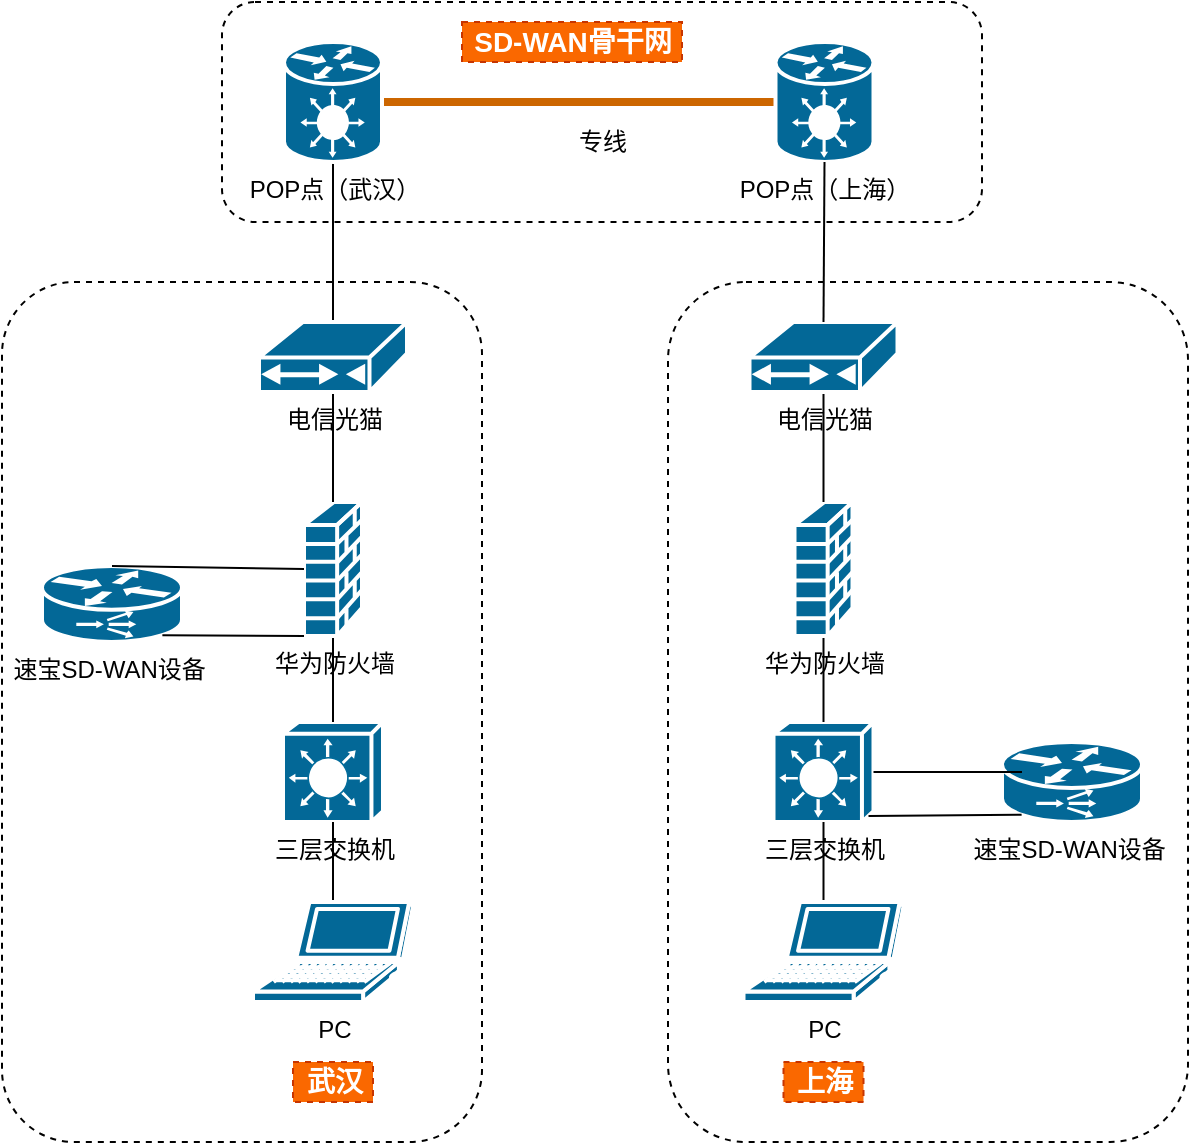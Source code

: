 <mxfile version="14.4.3" type="github">
  <diagram id="3BFR3GqZxXMxbAWBfeUj" name="Page-1">
    <mxGraphModel dx="1038" dy="580" grid="0" gridSize="10" guides="1" tooltips="1" connect="1" arrows="1" fold="1" page="1" pageScale="1" pageWidth="827" pageHeight="1169" math="0" shadow="0">
      <root>
        <mxCell id="0" />
        <mxCell id="1" parent="0" />
        <mxCell id="pgLIFL3BZB2Xo_3dE_xm-11" value="" style="rounded=1;whiteSpace=wrap;html=1;dashed=1;" parent="1" vertex="1">
          <mxGeometry x="190" y="140" width="380" height="110" as="geometry" />
        </mxCell>
        <mxCell id="EAKdSy7ptGbpC2-vD8Ey-16" value="" style="rounded=1;whiteSpace=wrap;html=1;dashed=1;" parent="1" vertex="1">
          <mxGeometry x="80" y="280" width="240" height="430" as="geometry" />
        </mxCell>
        <mxCell id="EAKdSy7ptGbpC2-vD8Ey-4" value="三层交换机" style="shape=mxgraph.cisco.switches.layer_3_switch;html=1;pointerEvents=1;dashed=0;fillColor=#036897;strokeColor=#ffffff;strokeWidth=2;verticalLabelPosition=bottom;verticalAlign=top;align=center;outlineConnect=0;" parent="1" vertex="1">
          <mxGeometry x="220.5" y="500" width="50" height="50" as="geometry" />
        </mxCell>
        <mxCell id="EAKdSy7ptGbpC2-vD8Ey-7" style="rounded=1;orthogonalLoop=1;jettySize=auto;html=1;exitX=0.5;exitY=1;exitDx=0;exitDy=0;exitPerimeter=0;entryX=0.5;entryY=0;entryDx=0;entryDy=0;entryPerimeter=0;endArrow=none;endFill=0;startArrow=none;startFill=0;" parent="1" source="EAKdSy7ptGbpC2-vD8Ey-5" target="EAKdSy7ptGbpC2-vD8Ey-4" edge="1">
          <mxGeometry relative="1" as="geometry" />
        </mxCell>
        <mxCell id="EAKdSy7ptGbpC2-vD8Ey-5" value="华为防火墙" style="shape=mxgraph.cisco.security.firewall;html=1;pointerEvents=1;dashed=0;fillColor=#036897;strokeColor=#ffffff;strokeWidth=2;verticalLabelPosition=bottom;verticalAlign=top;align=center;outlineConnect=0;" parent="1" vertex="1">
          <mxGeometry x="231" y="390" width="29" height="67" as="geometry" />
        </mxCell>
        <mxCell id="EAKdSy7ptGbpC2-vD8Ey-11" style="edgeStyle=none;rounded=1;orthogonalLoop=1;jettySize=auto;html=1;exitX=0.5;exitY=0;exitDx=0;exitDy=0;exitPerimeter=0;entryX=0.5;entryY=1;entryDx=0;entryDy=0;entryPerimeter=0;startArrow=none;startFill=0;endArrow=none;endFill=0;" parent="1" source="EAKdSy7ptGbpC2-vD8Ey-5" target="EAKdSy7ptGbpC2-vD8Ey-10" edge="1">
          <mxGeometry relative="1" as="geometry" />
        </mxCell>
        <mxCell id="EAKdSy7ptGbpC2-vD8Ey-8" value="速宝SD-WAN设备&amp;nbsp;" style="shape=mxgraph.cisco.routers.content_service_router;html=1;pointerEvents=1;dashed=0;fillColor=#036897;strokeColor=#ffffff;strokeWidth=2;verticalLabelPosition=bottom;verticalAlign=top;align=center;outlineConnect=0;" parent="1" vertex="1">
          <mxGeometry x="100" y="422" width="70" height="38" as="geometry" />
        </mxCell>
        <mxCell id="EAKdSy7ptGbpC2-vD8Ey-9" style="rounded=1;orthogonalLoop=1;jettySize=auto;html=1;exitX=0;exitY=0.5;exitDx=0;exitDy=0;exitPerimeter=0;endArrow=none;endFill=0;startArrow=none;startFill=0;entryX=0.5;entryY=0;entryDx=0;entryDy=0;entryPerimeter=0;" parent="1" source="EAKdSy7ptGbpC2-vD8Ey-5" target="EAKdSy7ptGbpC2-vD8Ey-8" edge="1">
          <mxGeometry relative="1" as="geometry">
            <mxPoint x="255.5" y="467" as="sourcePoint" />
            <mxPoint x="255.5" y="520" as="targetPoint" />
          </mxGeometry>
        </mxCell>
        <mxCell id="EAKdSy7ptGbpC2-vD8Ey-15" style="edgeStyle=none;rounded=1;orthogonalLoop=1;jettySize=auto;html=1;exitX=0.5;exitY=0;exitDx=0;exitDy=0;exitPerimeter=0;entryX=0.5;entryY=1;entryDx=0;entryDy=0;entryPerimeter=0;startArrow=none;startFill=0;endArrow=none;endFill=0;" parent="1" source="EAKdSy7ptGbpC2-vD8Ey-10" target="EAKdSy7ptGbpC2-vD8Ey-14" edge="1">
          <mxGeometry relative="1" as="geometry" />
        </mxCell>
        <mxCell id="EAKdSy7ptGbpC2-vD8Ey-10" value="电信光猫" style="shape=mxgraph.cisco.modems_and_phones.cable_modem;html=1;pointerEvents=1;dashed=0;fillColor=#036897;strokeColor=#ffffff;strokeWidth=2;verticalLabelPosition=bottom;verticalAlign=top;align=center;outlineConnect=0;" parent="1" vertex="1">
          <mxGeometry x="208.5" y="300" width="74" height="35" as="geometry" />
        </mxCell>
        <mxCell id="EAKdSy7ptGbpC2-vD8Ey-13" style="edgeStyle=none;rounded=1;orthogonalLoop=1;jettySize=auto;html=1;entryX=0.5;entryY=1;entryDx=0;entryDy=0;entryPerimeter=0;startArrow=none;startFill=0;endArrow=none;endFill=0;" parent="1" source="EAKdSy7ptGbpC2-vD8Ey-12" target="EAKdSy7ptGbpC2-vD8Ey-4" edge="1">
          <mxGeometry relative="1" as="geometry" />
        </mxCell>
        <mxCell id="EAKdSy7ptGbpC2-vD8Ey-12" value="PC" style="shape=mxgraph.cisco.computers_and_peripherals.laptop;html=1;pointerEvents=1;dashed=0;fillColor=#036897;strokeColor=#ffffff;strokeWidth=2;verticalLabelPosition=bottom;verticalAlign=top;align=center;outlineConnect=0;" parent="1" vertex="1">
          <mxGeometry x="205.5" y="590" width="80" height="50" as="geometry" />
        </mxCell>
        <mxCell id="pgLIFL3BZB2Xo_3dE_xm-2" style="edgeStyle=none;orthogonalLoop=1;jettySize=auto;html=1;entryX=0;entryY=0.5;entryDx=0;entryDy=0;entryPerimeter=0;startArrow=none;startFill=0;endArrow=none;endFill=0;rounded=1;strokeColor=#CC6600;strokeWidth=4;" parent="1" source="EAKdSy7ptGbpC2-vD8Ey-14" target="pgLIFL3BZB2Xo_3dE_xm-1" edge="1">
          <mxGeometry relative="1" as="geometry" />
        </mxCell>
        <mxCell id="EAKdSy7ptGbpC2-vD8Ey-14" value="POP点（武汉）" style="shape=mxgraph.cisco.hubs_and_gateways.generic_gateway;html=1;pointerEvents=1;dashed=0;fillColor=#036897;strokeColor=#ffffff;strokeWidth=2;verticalLabelPosition=bottom;verticalAlign=top;align=center;outlineConnect=0;" parent="1" vertex="1">
          <mxGeometry x="221" y="160" width="49" height="60" as="geometry" />
        </mxCell>
        <mxCell id="EAKdSy7ptGbpC2-vD8Ey-17" style="edgeStyle=none;rounded=1;orthogonalLoop=1;jettySize=auto;html=1;exitX=0.5;exitY=0;exitDx=0;exitDy=0;startArrow=none;startFill=0;endArrow=none;endFill=0;" parent="1" source="EAKdSy7ptGbpC2-vD8Ey-16" target="EAKdSy7ptGbpC2-vD8Ey-16" edge="1">
          <mxGeometry relative="1" as="geometry" />
        </mxCell>
        <mxCell id="pgLIFL3BZB2Xo_3dE_xm-1" value="POP点（上海）" style="shape=mxgraph.cisco.hubs_and_gateways.generic_gateway;html=1;pointerEvents=1;dashed=0;fillColor=#036897;strokeColor=#ffffff;strokeWidth=2;verticalLabelPosition=bottom;verticalAlign=top;align=center;outlineConnect=0;" parent="1" vertex="1">
          <mxGeometry x="466.75" y="160" width="49" height="60" as="geometry" />
        </mxCell>
        <mxCell id="pgLIFL3BZB2Xo_3dE_xm-4" value="专线" style="text;html=1;align=center;verticalAlign=middle;resizable=0;points=[];autosize=1;" parent="1" vertex="1">
          <mxGeometry x="360" y="200" width="40" height="20" as="geometry" />
        </mxCell>
        <mxCell id="pgLIFL3BZB2Xo_3dE_xm-6" value="&lt;span style=&quot;font-size: 14px&quot;&gt;武汉&lt;/span&gt;" style="text;html=1;resizable=0;autosize=1;align=center;verticalAlign=middle;points=[];fillColor=#fa6800;strokeColor=#C73500;rounded=0;dashed=1;fontColor=#ffffff;fontStyle=1" parent="1" vertex="1">
          <mxGeometry x="225.5" y="670" width="40" height="20" as="geometry" />
        </mxCell>
        <mxCell id="pgLIFL3BZB2Xo_3dE_xm-12" value="&lt;font style=&quot;font-size: 14px&quot;&gt;SD-WAN骨干网&lt;/font&gt;" style="text;html=1;resizable=0;autosize=1;align=center;verticalAlign=middle;points=[];fillColor=#fa6800;strokeColor=#C73500;rounded=0;dashed=1;fontColor=#ffffff;fontStyle=1" parent="1" vertex="1">
          <mxGeometry x="310" y="150" width="110" height="20" as="geometry" />
        </mxCell>
        <mxCell id="CFlZzpwRj5Hc7I2CVyy_-1" style="rounded=1;orthogonalLoop=1;jettySize=auto;html=1;exitX=0;exitY=1;exitDx=0;exitDy=0;exitPerimeter=0;endArrow=none;endFill=0;startArrow=none;startFill=0;entryX=0.86;entryY=0.91;entryDx=0;entryDy=0;entryPerimeter=0;" parent="1" source="EAKdSy7ptGbpC2-vD8Ey-5" target="EAKdSy7ptGbpC2-vD8Ey-8" edge="1">
          <mxGeometry relative="1" as="geometry">
            <mxPoint x="220.5" y="466.95" as="sourcePoint" />
            <mxPoint x="125" y="423.042" as="targetPoint" />
          </mxGeometry>
        </mxCell>
        <mxCell id="CFlZzpwRj5Hc7I2CVyy_-12" value="" style="rounded=1;whiteSpace=wrap;html=1;dashed=1;" parent="1" vertex="1">
          <mxGeometry x="413" y="280" width="260" height="430" as="geometry" />
        </mxCell>
        <mxCell id="CFlZzpwRj5Hc7I2CVyy_-13" value="三层交换机" style="shape=mxgraph.cisco.switches.layer_3_switch;html=1;pointerEvents=1;dashed=0;fillColor=#036897;strokeColor=#ffffff;strokeWidth=2;verticalLabelPosition=bottom;verticalAlign=top;align=center;outlineConnect=0;" parent="1" vertex="1">
          <mxGeometry x="465.75" y="500" width="50" height="50" as="geometry" />
        </mxCell>
        <mxCell id="CFlZzpwRj5Hc7I2CVyy_-14" style="rounded=1;orthogonalLoop=1;jettySize=auto;html=1;exitX=0.5;exitY=1;exitDx=0;exitDy=0;exitPerimeter=0;entryX=0.5;entryY=0;entryDx=0;entryDy=0;entryPerimeter=0;endArrow=none;endFill=0;startArrow=none;startFill=0;" parent="1" source="CFlZzpwRj5Hc7I2CVyy_-15" target="CFlZzpwRj5Hc7I2CVyy_-13" edge="1">
          <mxGeometry relative="1" as="geometry" />
        </mxCell>
        <mxCell id="CFlZzpwRj5Hc7I2CVyy_-15" value="华为防火墙" style="shape=mxgraph.cisco.security.firewall;html=1;pointerEvents=1;dashed=0;fillColor=#036897;strokeColor=#ffffff;strokeWidth=2;verticalLabelPosition=bottom;verticalAlign=top;align=center;outlineConnect=0;" parent="1" vertex="1">
          <mxGeometry x="476.25" y="390" width="29" height="67" as="geometry" />
        </mxCell>
        <mxCell id="CFlZzpwRj5Hc7I2CVyy_-16" style="edgeStyle=none;rounded=1;orthogonalLoop=1;jettySize=auto;html=1;exitX=0.5;exitY=0;exitDx=0;exitDy=0;exitPerimeter=0;entryX=0.5;entryY=1;entryDx=0;entryDy=0;entryPerimeter=0;startArrow=none;startFill=0;endArrow=none;endFill=0;" parent="1" source="CFlZzpwRj5Hc7I2CVyy_-15" target="CFlZzpwRj5Hc7I2CVyy_-19" edge="1">
          <mxGeometry relative="1" as="geometry" />
        </mxCell>
        <mxCell id="CFlZzpwRj5Hc7I2CVyy_-17" value="速宝SD-WAN设备&amp;nbsp;" style="shape=mxgraph.cisco.routers.content_service_router;html=1;pointerEvents=1;dashed=0;fillColor=#036897;strokeColor=#ffffff;strokeWidth=2;verticalLabelPosition=bottom;verticalAlign=top;align=center;outlineConnect=0;" parent="1" vertex="1">
          <mxGeometry x="580" y="510" width="70" height="40" as="geometry" />
        </mxCell>
        <mxCell id="CFlZzpwRj5Hc7I2CVyy_-18" style="rounded=1;orthogonalLoop=1;jettySize=auto;html=1;endArrow=none;endFill=0;startArrow=none;startFill=0;exitX=1;exitY=0.5;exitDx=0;exitDy=0;exitPerimeter=0;" parent="1" source="CFlZzpwRj5Hc7I2CVyy_-13" edge="1">
          <mxGeometry relative="1" as="geometry">
            <mxPoint x="530" y="520" as="sourcePoint" />
            <mxPoint x="590" y="525" as="targetPoint" />
          </mxGeometry>
        </mxCell>
        <mxCell id="CFlZzpwRj5Hc7I2CVyy_-19" value="电信光猫" style="shape=mxgraph.cisco.modems_and_phones.cable_modem;html=1;pointerEvents=1;dashed=0;fillColor=#036897;strokeColor=#ffffff;strokeWidth=2;verticalLabelPosition=bottom;verticalAlign=top;align=center;outlineConnect=0;" parent="1" vertex="1">
          <mxGeometry x="453.75" y="300" width="74" height="35" as="geometry" />
        </mxCell>
        <mxCell id="CFlZzpwRj5Hc7I2CVyy_-20" style="edgeStyle=none;rounded=1;orthogonalLoop=1;jettySize=auto;html=1;entryX=0.5;entryY=1;entryDx=0;entryDy=0;entryPerimeter=0;startArrow=none;startFill=0;endArrow=none;endFill=0;" parent="1" source="CFlZzpwRj5Hc7I2CVyy_-21" target="CFlZzpwRj5Hc7I2CVyy_-13" edge="1">
          <mxGeometry relative="1" as="geometry" />
        </mxCell>
        <mxCell id="CFlZzpwRj5Hc7I2CVyy_-21" value="PC" style="shape=mxgraph.cisco.computers_and_peripherals.laptop;html=1;pointerEvents=1;dashed=0;fillColor=#036897;strokeColor=#ffffff;strokeWidth=2;verticalLabelPosition=bottom;verticalAlign=top;align=center;outlineConnect=0;" parent="1" vertex="1">
          <mxGeometry x="450.75" y="590" width="80" height="50" as="geometry" />
        </mxCell>
        <mxCell id="CFlZzpwRj5Hc7I2CVyy_-22" style="edgeStyle=none;rounded=1;orthogonalLoop=1;jettySize=auto;html=1;exitX=0.5;exitY=0;exitDx=0;exitDy=0;startArrow=none;startFill=0;endArrow=none;endFill=0;" parent="1" edge="1">
          <mxGeometry relative="1" as="geometry">
            <mxPoint x="545.25" y="280" as="sourcePoint" />
            <mxPoint x="545.25" y="280" as="targetPoint" />
          </mxGeometry>
        </mxCell>
        <mxCell id="CFlZzpwRj5Hc7I2CVyy_-23" value="&lt;span style=&quot;font-size: 14px&quot;&gt;上海&lt;/span&gt;" style="text;html=1;resizable=0;autosize=1;align=center;verticalAlign=middle;points=[];fillColor=#fa6800;strokeColor=#C73500;rounded=0;dashed=1;fontColor=#ffffff;fontStyle=1" parent="1" vertex="1">
          <mxGeometry x="470.75" y="670" width="40" height="20" as="geometry" />
        </mxCell>
        <mxCell id="CFlZzpwRj5Hc7I2CVyy_-24" style="rounded=1;orthogonalLoop=1;jettySize=auto;html=1;endArrow=none;endFill=0;startArrow=none;startFill=0;entryX=0.14;entryY=0.91;entryDx=0;entryDy=0;entryPerimeter=0;exitX=0.95;exitY=0.94;exitDx=0;exitDy=0;exitPerimeter=0;" parent="1" source="CFlZzpwRj5Hc7I2CVyy_-13" target="CFlZzpwRj5Hc7I2CVyy_-17" edge="1">
          <mxGeometry relative="1" as="geometry">
            <mxPoint x="510" y="457" as="sourcePoint" />
            <mxPoint x="370.25" y="423.042" as="targetPoint" />
          </mxGeometry>
        </mxCell>
        <mxCell id="CFlZzpwRj5Hc7I2CVyy_-25" style="edgeStyle=none;rounded=1;orthogonalLoop=1;jettySize=auto;html=1;exitX=0.5;exitY=0;exitDx=0;exitDy=0;exitPerimeter=0;entryX=0.5;entryY=1;entryDx=0;entryDy=0;entryPerimeter=0;startArrow=none;startFill=0;endArrow=none;endFill=0;" parent="1" source="CFlZzpwRj5Hc7I2CVyy_-19" target="pgLIFL3BZB2Xo_3dE_xm-1" edge="1">
          <mxGeometry relative="1" as="geometry">
            <mxPoint x="493.91" y="290" as="sourcePoint" />
            <mxPoint x="493.91" y="210" as="targetPoint" />
          </mxGeometry>
        </mxCell>
      </root>
    </mxGraphModel>
  </diagram>
</mxfile>
